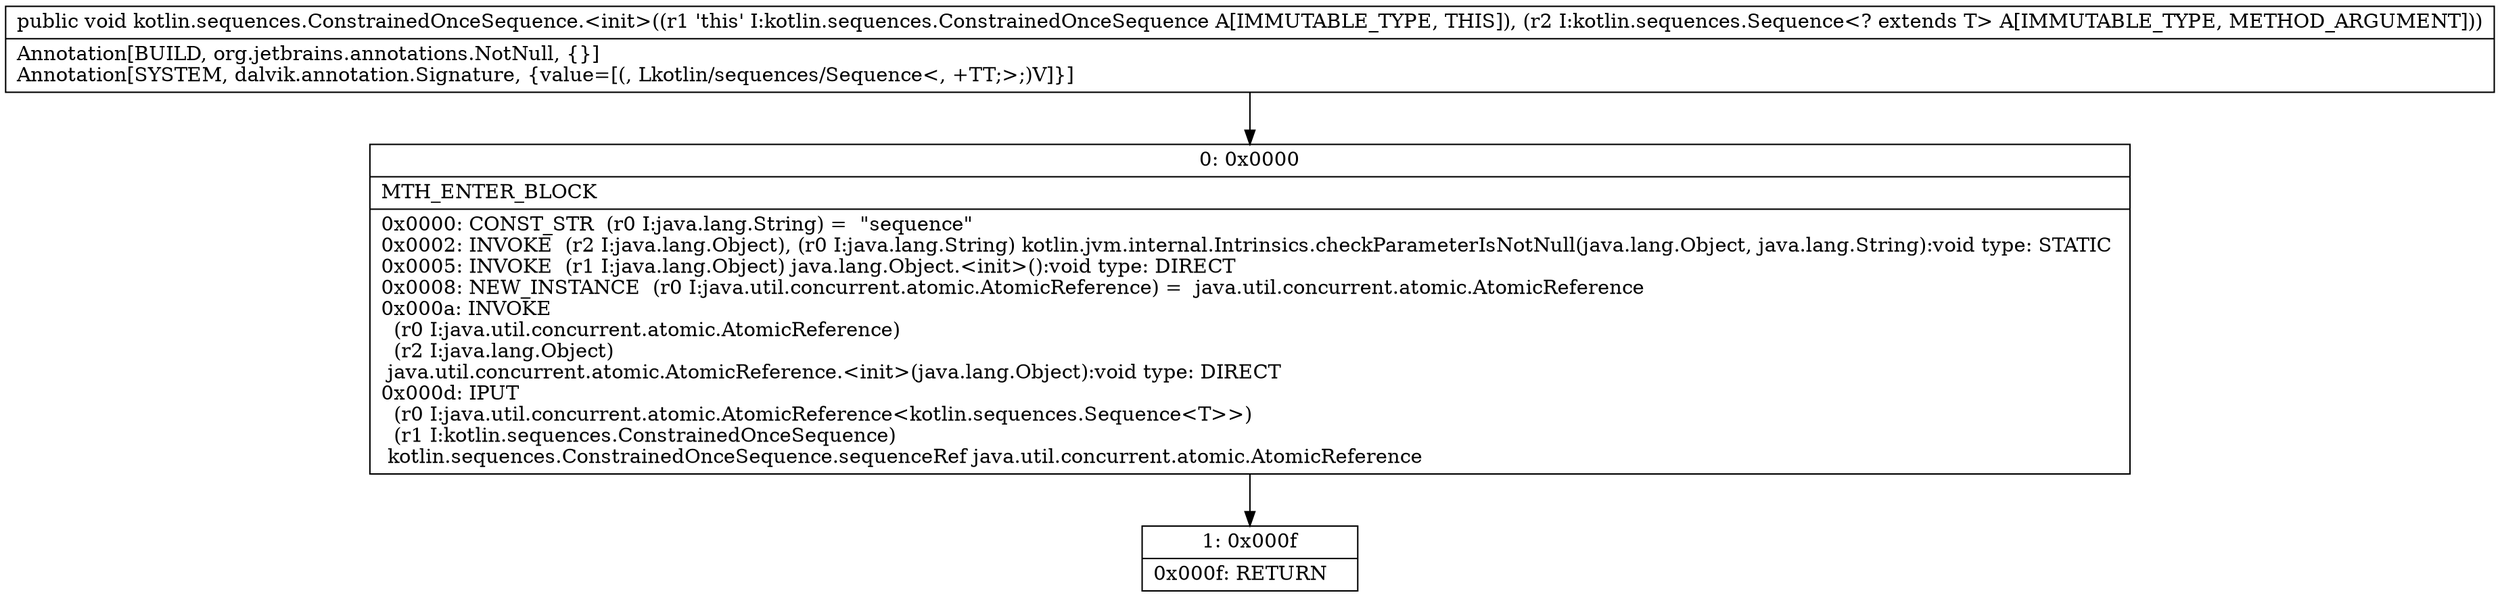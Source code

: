 digraph "CFG forkotlin.sequences.ConstrainedOnceSequence.\<init\>(Lkotlin\/sequences\/Sequence;)V" {
Node_0 [shape=record,label="{0\:\ 0x0000|MTH_ENTER_BLOCK\l|0x0000: CONST_STR  (r0 I:java.lang.String) =  \"sequence\" \l0x0002: INVOKE  (r2 I:java.lang.Object), (r0 I:java.lang.String) kotlin.jvm.internal.Intrinsics.checkParameterIsNotNull(java.lang.Object, java.lang.String):void type: STATIC \l0x0005: INVOKE  (r1 I:java.lang.Object) java.lang.Object.\<init\>():void type: DIRECT \l0x0008: NEW_INSTANCE  (r0 I:java.util.concurrent.atomic.AtomicReference) =  java.util.concurrent.atomic.AtomicReference \l0x000a: INVOKE  \l  (r0 I:java.util.concurrent.atomic.AtomicReference)\l  (r2 I:java.lang.Object)\l java.util.concurrent.atomic.AtomicReference.\<init\>(java.lang.Object):void type: DIRECT \l0x000d: IPUT  \l  (r0 I:java.util.concurrent.atomic.AtomicReference\<kotlin.sequences.Sequence\<T\>\>)\l  (r1 I:kotlin.sequences.ConstrainedOnceSequence)\l kotlin.sequences.ConstrainedOnceSequence.sequenceRef java.util.concurrent.atomic.AtomicReference \l}"];
Node_1 [shape=record,label="{1\:\ 0x000f|0x000f: RETURN   \l}"];
MethodNode[shape=record,label="{public void kotlin.sequences.ConstrainedOnceSequence.\<init\>((r1 'this' I:kotlin.sequences.ConstrainedOnceSequence A[IMMUTABLE_TYPE, THIS]), (r2 I:kotlin.sequences.Sequence\<? extends T\> A[IMMUTABLE_TYPE, METHOD_ARGUMENT]))  | Annotation[BUILD, org.jetbrains.annotations.NotNull, \{\}]\lAnnotation[SYSTEM, dalvik.annotation.Signature, \{value=[(, Lkotlin\/sequences\/Sequence\<, +TT;\>;)V]\}]\l}"];
MethodNode -> Node_0;
Node_0 -> Node_1;
}

